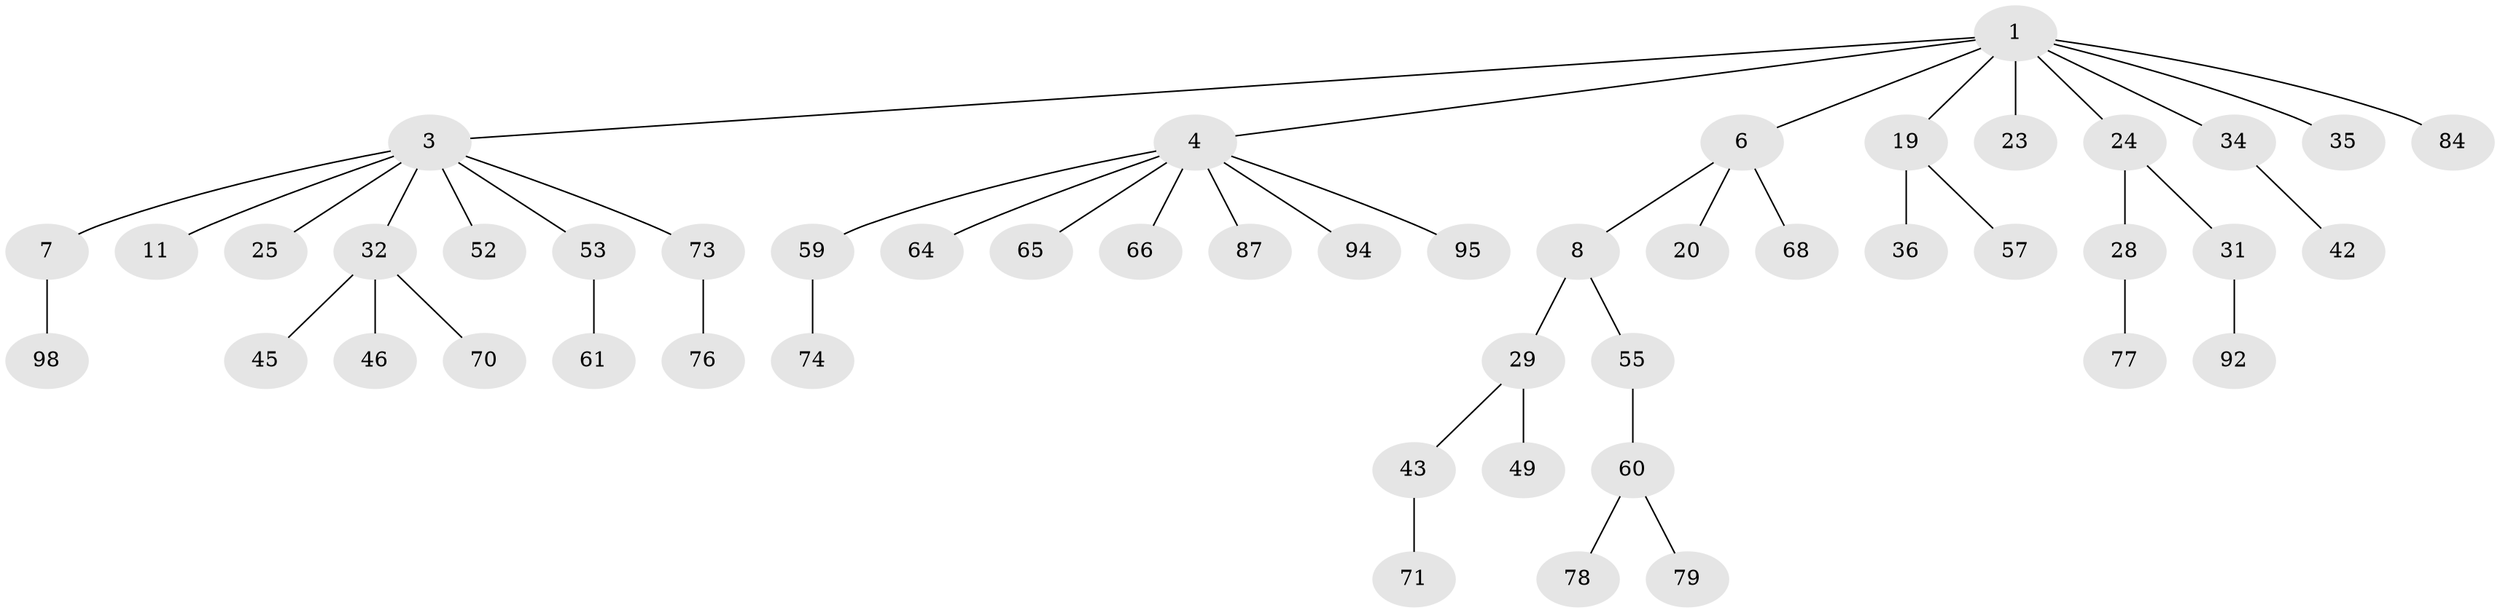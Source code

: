 // original degree distribution, {5: 0.02040816326530612, 6: 0.04081632653061224, 4: 0.05102040816326531, 2: 0.29591836734693877, 3: 0.12244897959183673, 1: 0.46938775510204084}
// Generated by graph-tools (version 1.1) at 2025/19/03/04/25 18:19:15]
// undirected, 49 vertices, 48 edges
graph export_dot {
graph [start="1"]
  node [color=gray90,style=filled];
  1 [super="+2"];
  3 [super="+97+5+17+18+12"];
  4 [super="+10+13+14"];
  6;
  7 [super="+9"];
  8 [super="+40"];
  11 [super="+16+22+63"];
  19 [super="+39"];
  20 [super="+75+62+37+44+56"];
  23 [super="+90+83"];
  24 [super="+27"];
  25;
  28;
  29 [super="+30"];
  31;
  32;
  34;
  35;
  36;
  42;
  43;
  45;
  46 [super="+54"];
  49 [super="+91"];
  52;
  53;
  55;
  57;
  59;
  60;
  61;
  64 [super="+82"];
  65 [super="+72"];
  66;
  68 [super="+80"];
  70;
  71;
  73;
  74;
  76;
  77;
  78;
  79;
  84;
  87;
  92;
  94;
  95 [super="+96"];
  98;
  1 -- 3;
  1 -- 4;
  1 -- 24;
  1 -- 35;
  1 -- 34;
  1 -- 19;
  1 -- 84;
  1 -- 6;
  1 -- 23;
  3 -- 32;
  3 -- 53;
  3 -- 7;
  3 -- 25;
  3 -- 11;
  3 -- 73;
  3 -- 52;
  4 -- 87;
  4 -- 95;
  4 -- 59;
  4 -- 65;
  4 -- 94;
  4 -- 64;
  4 -- 66;
  6 -- 8;
  6 -- 20;
  6 -- 68;
  7 -- 98;
  8 -- 29;
  8 -- 55;
  19 -- 36;
  19 -- 57;
  24 -- 28;
  24 -- 31;
  28 -- 77;
  29 -- 43;
  29 -- 49;
  31 -- 92;
  32 -- 45;
  32 -- 46;
  32 -- 70;
  34 -- 42;
  43 -- 71;
  53 -- 61;
  55 -- 60;
  59 -- 74;
  60 -- 78;
  60 -- 79;
  73 -- 76;
}
